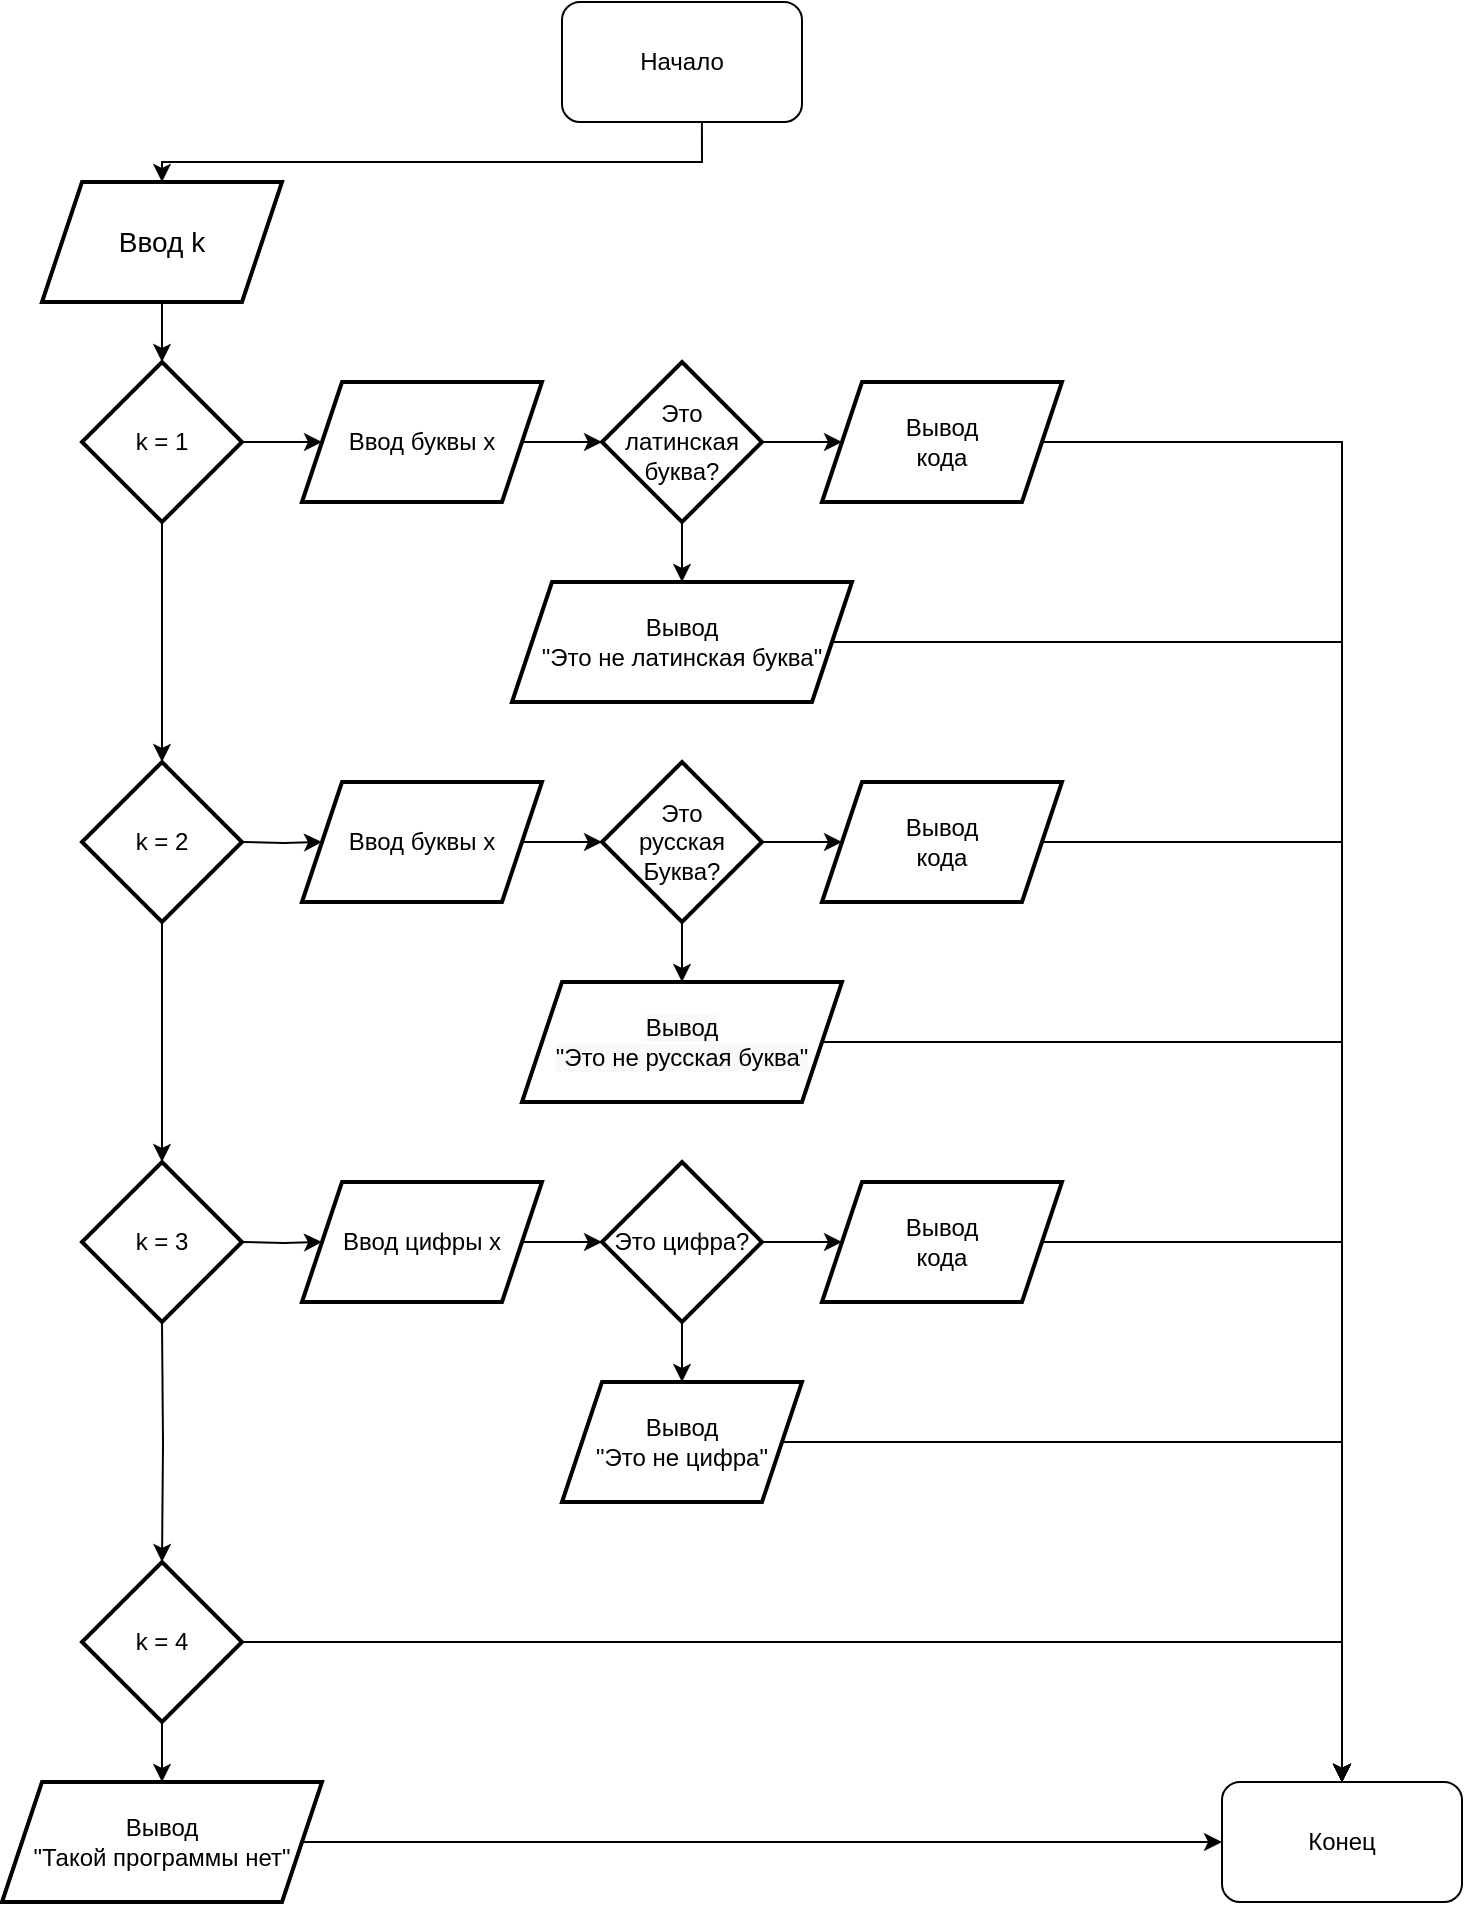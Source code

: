 <mxfile version="13.9.9" type="device"><diagram id="UAqtJ3IaDZoX83KV54dS" name="Страница 1"><mxGraphModel dx="1092" dy="494" grid="1" gridSize="10" guides="1" tooltips="1" connect="1" arrows="1" fold="1" page="1" pageScale="1" pageWidth="827" pageHeight="1169" math="0" shadow="0"><root><mxCell id="0"/><mxCell id="1" parent="0"/><mxCell id="XzNQe5u9HUHCYvOmEwqo-3" value="" style="edgeStyle=orthogonalEdgeStyle;rounded=0;orthogonalLoop=1;jettySize=auto;html=1;exitX=0.583;exitY=1;exitDx=0;exitDy=0;exitPerimeter=0;" parent="1" source="f9lLtRPOA2UBnLg8JTPY-1" target="XzNQe5u9HUHCYvOmEwqo-2" edge="1"><mxGeometry relative="1" as="geometry"><mxPoint x="130" y="70" as="sourcePoint"/><Array as="points"><mxPoint x="400" y="90"/><mxPoint x="130" y="90"/></Array></mxGeometry></mxCell><mxCell id="XzNQe5u9HUHCYvOmEwqo-5" value="" style="edgeStyle=orthogonalEdgeStyle;rounded=0;orthogonalLoop=1;jettySize=auto;html=1;" parent="1" source="XzNQe5u9HUHCYvOmEwqo-2" target="XzNQe5u9HUHCYvOmEwqo-4" edge="1"><mxGeometry relative="1" as="geometry"/></mxCell><mxCell id="XzNQe5u9HUHCYvOmEwqo-2" value="Ввод k" style="shape=parallelogram;perimeter=parallelogramPerimeter;whiteSpace=wrap;html=1;fixedSize=1;strokeWidth=2;fontSize=14;" parent="1" vertex="1"><mxGeometry x="70" y="100" width="120" height="60" as="geometry"/></mxCell><mxCell id="XzNQe5u9HUHCYvOmEwqo-7" value="" style="edgeStyle=orthogonalEdgeStyle;rounded=0;orthogonalLoop=1;jettySize=auto;html=1;" parent="1" source="XzNQe5u9HUHCYvOmEwqo-4" target="XzNQe5u9HUHCYvOmEwqo-6" edge="1"><mxGeometry relative="1" as="geometry"/></mxCell><mxCell id="XzNQe5u9HUHCYvOmEwqo-15" value="" style="edgeStyle=orthogonalEdgeStyle;rounded=0;orthogonalLoop=1;jettySize=auto;html=1;" parent="1" source="XzNQe5u9HUHCYvOmEwqo-4" target="XzNQe5u9HUHCYvOmEwqo-14" edge="1"><mxGeometry relative="1" as="geometry"/></mxCell><mxCell id="XzNQe5u9HUHCYvOmEwqo-4" value="k = 1" style="rhombus;whiteSpace=wrap;html=1;strokeWidth=2;" parent="1" vertex="1"><mxGeometry x="90" y="190" width="80" height="80" as="geometry"/></mxCell><mxCell id="XzNQe5u9HUHCYvOmEwqo-9" value="" style="edgeStyle=orthogonalEdgeStyle;rounded=0;orthogonalLoop=1;jettySize=auto;html=1;" parent="1" source="XzNQe5u9HUHCYvOmEwqo-6" target="XzNQe5u9HUHCYvOmEwqo-8" edge="1"><mxGeometry relative="1" as="geometry"/></mxCell><mxCell id="XzNQe5u9HUHCYvOmEwqo-6" value="k = 2" style="rhombus;whiteSpace=wrap;html=1;strokeWidth=2;" parent="1" vertex="1"><mxGeometry x="90" y="390" width="80" height="80" as="geometry"/></mxCell><mxCell id="XzNQe5u9HUHCYvOmEwqo-8" value="k = 3" style="rhombus;whiteSpace=wrap;html=1;strokeWidth=2;" parent="1" vertex="1"><mxGeometry x="90" y="590" width="80" height="80" as="geometry"/></mxCell><mxCell id="XzNQe5u9HUHCYvOmEwqo-10" value="" style="edgeStyle=orthogonalEdgeStyle;rounded=0;orthogonalLoop=1;jettySize=auto;html=1;" parent="1" target="XzNQe5u9HUHCYvOmEwqo-11" edge="1"><mxGeometry relative="1" as="geometry"><mxPoint x="130" y="670" as="sourcePoint"/></mxGeometry></mxCell><mxCell id="XzNQe5u9HUHCYvOmEwqo-52" value="" style="edgeStyle=orthogonalEdgeStyle;rounded=0;orthogonalLoop=1;jettySize=auto;html=1;fontSize=14;" parent="1" source="XzNQe5u9HUHCYvOmEwqo-11" target="XzNQe5u9HUHCYvOmEwqo-51" edge="1"><mxGeometry relative="1" as="geometry"/></mxCell><mxCell id="XzNQe5u9HUHCYvOmEwqo-11" value="k = 4" style="rhombus;whiteSpace=wrap;html=1;strokeWidth=2;" parent="1" vertex="1"><mxGeometry x="90" y="790" width="80" height="80" as="geometry"/></mxCell><mxCell id="XzNQe5u9HUHCYvOmEwqo-17" value="" style="edgeStyle=orthogonalEdgeStyle;rounded=0;orthogonalLoop=1;jettySize=auto;html=1;" parent="1" source="XzNQe5u9HUHCYvOmEwqo-14" target="XzNQe5u9HUHCYvOmEwqo-16" edge="1"><mxGeometry relative="1" as="geometry"/></mxCell><mxCell id="XzNQe5u9HUHCYvOmEwqo-14" value="Ввод буквы x" style="shape=parallelogram;perimeter=parallelogramPerimeter;whiteSpace=wrap;html=1;fixedSize=1;strokeWidth=2;" parent="1" vertex="1"><mxGeometry x="200" y="200" width="120" height="60" as="geometry"/></mxCell><mxCell id="XzNQe5u9HUHCYvOmEwqo-19" value="" style="edgeStyle=orthogonalEdgeStyle;rounded=0;orthogonalLoop=1;jettySize=auto;html=1;" parent="1" source="XzNQe5u9HUHCYvOmEwqo-16" target="XzNQe5u9HUHCYvOmEwqo-18" edge="1"><mxGeometry relative="1" as="geometry"/></mxCell><mxCell id="XzNQe5u9HUHCYvOmEwqo-21" value="" style="edgeStyle=orthogonalEdgeStyle;rounded=0;orthogonalLoop=1;jettySize=auto;html=1;" parent="1" source="XzNQe5u9HUHCYvOmEwqo-16" target="XzNQe5u9HUHCYvOmEwqo-20" edge="1"><mxGeometry relative="1" as="geometry"/></mxCell><mxCell id="XzNQe5u9HUHCYvOmEwqo-16" value="Это латинская буква?" style="rhombus;whiteSpace=wrap;html=1;strokeWidth=2;" parent="1" vertex="1"><mxGeometry x="350" y="190" width="80" height="80" as="geometry"/></mxCell><mxCell id="XzNQe5u9HUHCYvOmEwqo-18" value="Вывод&lt;br&gt;кода" style="shape=parallelogram;perimeter=parallelogramPerimeter;whiteSpace=wrap;html=1;fixedSize=1;strokeWidth=2;" parent="1" vertex="1"><mxGeometry x="460" y="200" width="120" height="60" as="geometry"/></mxCell><mxCell id="XzNQe5u9HUHCYvOmEwqo-20" value="Вывод&lt;br&gt;&quot;Это не латинская буква&quot;" style="shape=parallelogram;perimeter=parallelogramPerimeter;whiteSpace=wrap;html=1;fixedSize=1;strokeWidth=2;" parent="1" vertex="1"><mxGeometry x="305" y="300" width="170" height="60" as="geometry"/></mxCell><mxCell id="XzNQe5u9HUHCYvOmEwqo-22" value="" style="edgeStyle=orthogonalEdgeStyle;rounded=0;orthogonalLoop=1;jettySize=auto;html=1;" parent="1" target="XzNQe5u9HUHCYvOmEwqo-24" edge="1"><mxGeometry relative="1" as="geometry"><mxPoint x="170" y="430" as="sourcePoint"/></mxGeometry></mxCell><mxCell id="XzNQe5u9HUHCYvOmEwqo-23" value="" style="edgeStyle=orthogonalEdgeStyle;rounded=0;orthogonalLoop=1;jettySize=auto;html=1;" parent="1" source="XzNQe5u9HUHCYvOmEwqo-24" target="XzNQe5u9HUHCYvOmEwqo-27" edge="1"><mxGeometry relative="1" as="geometry"/></mxCell><mxCell id="XzNQe5u9HUHCYvOmEwqo-24" value="Ввод буквы x" style="shape=parallelogram;perimeter=parallelogramPerimeter;whiteSpace=wrap;html=1;fixedSize=1;strokeWidth=2;" parent="1" vertex="1"><mxGeometry x="200" y="400" width="120" height="60" as="geometry"/></mxCell><mxCell id="XzNQe5u9HUHCYvOmEwqo-25" value="" style="edgeStyle=orthogonalEdgeStyle;rounded=0;orthogonalLoop=1;jettySize=auto;html=1;" parent="1" source="XzNQe5u9HUHCYvOmEwqo-27" target="XzNQe5u9HUHCYvOmEwqo-28" edge="1"><mxGeometry relative="1" as="geometry"/></mxCell><mxCell id="XzNQe5u9HUHCYvOmEwqo-26" value="" style="edgeStyle=orthogonalEdgeStyle;rounded=0;orthogonalLoop=1;jettySize=auto;html=1;" parent="1" source="XzNQe5u9HUHCYvOmEwqo-27" target="XzNQe5u9HUHCYvOmEwqo-29" edge="1"><mxGeometry relative="1" as="geometry"/></mxCell><mxCell id="XzNQe5u9HUHCYvOmEwqo-27" value="Это&lt;br&gt;русская Буква?" style="rhombus;whiteSpace=wrap;html=1;strokeWidth=2;" parent="1" vertex="1"><mxGeometry x="350" y="390" width="80" height="80" as="geometry"/></mxCell><mxCell id="XzNQe5u9HUHCYvOmEwqo-28" value="Вывод&lt;br&gt;кода" style="shape=parallelogram;perimeter=parallelogramPerimeter;whiteSpace=wrap;html=1;fixedSize=1;strokeWidth=2;" parent="1" vertex="1"><mxGeometry x="460" y="400" width="120" height="60" as="geometry"/></mxCell><mxCell id="XzNQe5u9HUHCYvOmEwqo-29" value="&lt;span style=&quot;color: rgb(0, 0, 0); font-family: Helvetica; font-size: 12px; font-style: normal; font-variant-ligatures: normal; font-variant-caps: normal; font-weight: 400; letter-spacing: normal; orphans: 2; text-align: center; text-indent: 0px; text-transform: none; widows: 2; word-spacing: 0px; -webkit-text-stroke-width: 0px; background-color: rgb(248, 249, 250); text-decoration-thickness: initial; text-decoration-style: initial; text-decoration-color: initial; float: none; display: inline !important;&quot;&gt;Вывод&lt;/span&gt;&lt;br style=&quot;color: rgb(0, 0, 0); font-family: Helvetica; font-size: 12px; font-style: normal; font-variant-ligatures: normal; font-variant-caps: normal; font-weight: 400; letter-spacing: normal; orphans: 2; text-align: center; text-indent: 0px; text-transform: none; widows: 2; word-spacing: 0px; -webkit-text-stroke-width: 0px; background-color: rgb(248, 249, 250); text-decoration-thickness: initial; text-decoration-style: initial; text-decoration-color: initial;&quot;&gt;&lt;span style=&quot;color: rgb(0, 0, 0); font-family: Helvetica; font-size: 12px; font-style: normal; font-variant-ligatures: normal; font-variant-caps: normal; font-weight: 400; letter-spacing: normal; orphans: 2; text-align: center; text-indent: 0px; text-transform: none; widows: 2; word-spacing: 0px; -webkit-text-stroke-width: 0px; background-color: rgb(248, 249, 250); text-decoration-thickness: initial; text-decoration-style: initial; text-decoration-color: initial; float: none; display: inline !important;&quot;&gt;&quot;Это не русская буква&quot;&lt;/span&gt;" style="shape=parallelogram;perimeter=parallelogramPerimeter;whiteSpace=wrap;html=1;fixedSize=1;strokeWidth=2;" parent="1" vertex="1"><mxGeometry x="310" y="500" width="160" height="60" as="geometry"/></mxCell><mxCell id="XzNQe5u9HUHCYvOmEwqo-30" value="" style="edgeStyle=orthogonalEdgeStyle;rounded=0;orthogonalLoop=1;jettySize=auto;html=1;" parent="1" target="XzNQe5u9HUHCYvOmEwqo-32" edge="1"><mxGeometry relative="1" as="geometry"><mxPoint x="170" y="630" as="sourcePoint"/></mxGeometry></mxCell><mxCell id="XzNQe5u9HUHCYvOmEwqo-31" value="" style="edgeStyle=orthogonalEdgeStyle;rounded=0;orthogonalLoop=1;jettySize=auto;html=1;" parent="1" source="XzNQe5u9HUHCYvOmEwqo-32" target="XzNQe5u9HUHCYvOmEwqo-35" edge="1"><mxGeometry relative="1" as="geometry"/></mxCell><mxCell id="XzNQe5u9HUHCYvOmEwqo-32" value="Ввод цифры x" style="shape=parallelogram;perimeter=parallelogramPerimeter;whiteSpace=wrap;html=1;fixedSize=1;strokeWidth=2;" parent="1" vertex="1"><mxGeometry x="200" y="600" width="120" height="60" as="geometry"/></mxCell><mxCell id="XzNQe5u9HUHCYvOmEwqo-33" value="" style="edgeStyle=orthogonalEdgeStyle;rounded=0;orthogonalLoop=1;jettySize=auto;html=1;" parent="1" source="XzNQe5u9HUHCYvOmEwqo-35" target="XzNQe5u9HUHCYvOmEwqo-36" edge="1"><mxGeometry relative="1" as="geometry"/></mxCell><mxCell id="XzNQe5u9HUHCYvOmEwqo-34" value="" style="edgeStyle=orthogonalEdgeStyle;rounded=0;orthogonalLoop=1;jettySize=auto;html=1;" parent="1" source="XzNQe5u9HUHCYvOmEwqo-35" target="XzNQe5u9HUHCYvOmEwqo-37" edge="1"><mxGeometry relative="1" as="geometry"/></mxCell><mxCell id="XzNQe5u9HUHCYvOmEwqo-35" value="Это цифра?" style="rhombus;whiteSpace=wrap;html=1;strokeWidth=2;" parent="1" vertex="1"><mxGeometry x="350" y="590" width="80" height="80" as="geometry"/></mxCell><mxCell id="XzNQe5u9HUHCYvOmEwqo-36" value="Вывод&lt;br&gt;кода" style="shape=parallelogram;perimeter=parallelogramPerimeter;whiteSpace=wrap;html=1;fixedSize=1;strokeWidth=2;" parent="1" vertex="1"><mxGeometry x="460" y="600" width="120" height="60" as="geometry"/></mxCell><mxCell id="XzNQe5u9HUHCYvOmEwqo-37" value="Вывод&lt;br&gt;&quot;Это не цифра&quot;" style="shape=parallelogram;perimeter=parallelogramPerimeter;whiteSpace=wrap;html=1;fixedSize=1;strokeWidth=2;" parent="1" vertex="1"><mxGeometry x="330" y="700" width="120" height="60" as="geometry"/></mxCell><mxCell id="XzNQe5u9HUHCYvOmEwqo-39" value="" style="endArrow=classic;html=1;rounded=0;entryX=0.5;entryY=0;entryDx=0;entryDy=0;entryPerimeter=0;" parent="1" edge="1"><mxGeometry width="50" height="50" relative="1" as="geometry"><mxPoint x="170" y="830" as="sourcePoint"/><mxPoint x="720" y="900" as="targetPoint"/><Array as="points"><mxPoint x="720" y="830"/></Array></mxGeometry></mxCell><mxCell id="XzNQe5u9HUHCYvOmEwqo-40" value="" style="endArrow=classic;html=1;rounded=0;exitX=1;exitY=0.5;exitDx=0;exitDy=0;entryX=0.5;entryY=0;entryDx=0;entryDy=0;entryPerimeter=0;" parent="1" source="XzNQe5u9HUHCYvOmEwqo-18" edge="1"><mxGeometry width="50" height="50" relative="1" as="geometry"><mxPoint x="600" y="230" as="sourcePoint"/><mxPoint x="720" y="900" as="targetPoint"/><Array as="points"><mxPoint x="720" y="230"/></Array></mxGeometry></mxCell><mxCell id="XzNQe5u9HUHCYvOmEwqo-45" value="" style="endArrow=classic;html=1;rounded=0;exitX=1;exitY=0.5;exitDx=0;exitDy=0;entryX=0.5;entryY=0;entryDx=0;entryDy=0;entryPerimeter=0;" parent="1" source="XzNQe5u9HUHCYvOmEwqo-20" edge="1"><mxGeometry width="50" height="50" relative="1" as="geometry"><mxPoint x="440" y="329.5" as="sourcePoint"/><mxPoint x="720" y="900" as="targetPoint"/><Array as="points"><mxPoint x="720" y="330"/></Array></mxGeometry></mxCell><mxCell id="XzNQe5u9HUHCYvOmEwqo-46" value="" style="endArrow=classic;html=1;rounded=0;exitX=1;exitY=0.5;exitDx=0;exitDy=0;entryX=0.5;entryY=0;entryDx=0;entryDy=0;entryPerimeter=0;" parent="1" source="XzNQe5u9HUHCYvOmEwqo-29" edge="1"><mxGeometry width="50" height="50" relative="1" as="geometry"><mxPoint x="500" y="530" as="sourcePoint"/><mxPoint x="720" y="900" as="targetPoint"/><Array as="points"><mxPoint x="580" y="530"/><mxPoint x="720" y="530"/></Array></mxGeometry></mxCell><mxCell id="XzNQe5u9HUHCYvOmEwqo-47" value="" style="endArrow=classic;html=1;rounded=0;exitX=1;exitY=0.5;exitDx=0;exitDy=0;entryX=0.5;entryY=0;entryDx=0;entryDy=0;entryPerimeter=0;" parent="1" source="XzNQe5u9HUHCYvOmEwqo-28" edge="1"><mxGeometry width="50" height="50" relative="1" as="geometry"><mxPoint x="600" y="430" as="sourcePoint"/><mxPoint x="720" y="900" as="targetPoint"/><Array as="points"><mxPoint x="720" y="430"/></Array></mxGeometry></mxCell><mxCell id="XzNQe5u9HUHCYvOmEwqo-48" value="" style="endArrow=classic;html=1;rounded=0;exitX=1;exitY=0.5;exitDx=0;exitDy=0;entryX=0.5;entryY=0;entryDx=0;entryDy=0;entryPerimeter=0;" parent="1" source="XzNQe5u9HUHCYvOmEwqo-37" edge="1"><mxGeometry width="50" height="50" relative="1" as="geometry"><mxPoint x="450" y="730" as="sourcePoint"/><mxPoint x="720" y="900" as="targetPoint"/><Array as="points"><mxPoint x="720" y="730"/></Array></mxGeometry></mxCell><mxCell id="XzNQe5u9HUHCYvOmEwqo-49" value="" style="endArrow=classic;html=1;rounded=0;exitX=1;exitY=0.5;exitDx=0;exitDy=0;entryX=0.5;entryY=0;entryDx=0;entryDy=0;entryPerimeter=0;" parent="1" source="XzNQe5u9HUHCYvOmEwqo-36" edge="1"><mxGeometry width="50" height="50" relative="1" as="geometry"><mxPoint x="610" y="630" as="sourcePoint"/><mxPoint x="720" y="900" as="targetPoint"/><Array as="points"><mxPoint x="720" y="630"/></Array></mxGeometry></mxCell><mxCell id="XzNQe5u9HUHCYvOmEwqo-51" value="Вывод&lt;br&gt;&quot;Такой программы нет&quot;" style="shape=parallelogram;perimeter=parallelogramPerimeter;whiteSpace=wrap;html=1;fixedSize=1;strokeWidth=2;" parent="1" vertex="1"><mxGeometry x="50" y="900" width="160" height="60" as="geometry"/></mxCell><mxCell id="XzNQe5u9HUHCYvOmEwqo-57" value="" style="endArrow=classic;html=1;rounded=0;fontSize=14;entryX=0;entryY=0.5;entryDx=0;entryDy=0;entryPerimeter=0;exitX=1;exitY=0.5;exitDx=0;exitDy=0;" parent="1" source="XzNQe5u9HUHCYvOmEwqo-51" target="f9lLtRPOA2UBnLg8JTPY-5" edge="1"><mxGeometry width="50" height="50" relative="1" as="geometry"><mxPoint x="270" y="929.5" as="sourcePoint"/><mxPoint x="670" y="930" as="targetPoint"/></mxGeometry></mxCell><mxCell id="f9lLtRPOA2UBnLg8JTPY-1" value="Начало" style="rounded=1;whiteSpace=wrap;html=1;" vertex="1" parent="1"><mxGeometry x="330" y="10" width="120" height="60" as="geometry"/></mxCell><mxCell id="f9lLtRPOA2UBnLg8JTPY-5" value="Конец" style="rounded=1;whiteSpace=wrap;html=1;" vertex="1" parent="1"><mxGeometry x="660" y="900" width="120" height="60" as="geometry"/></mxCell></root></mxGraphModel></diagram></mxfile>